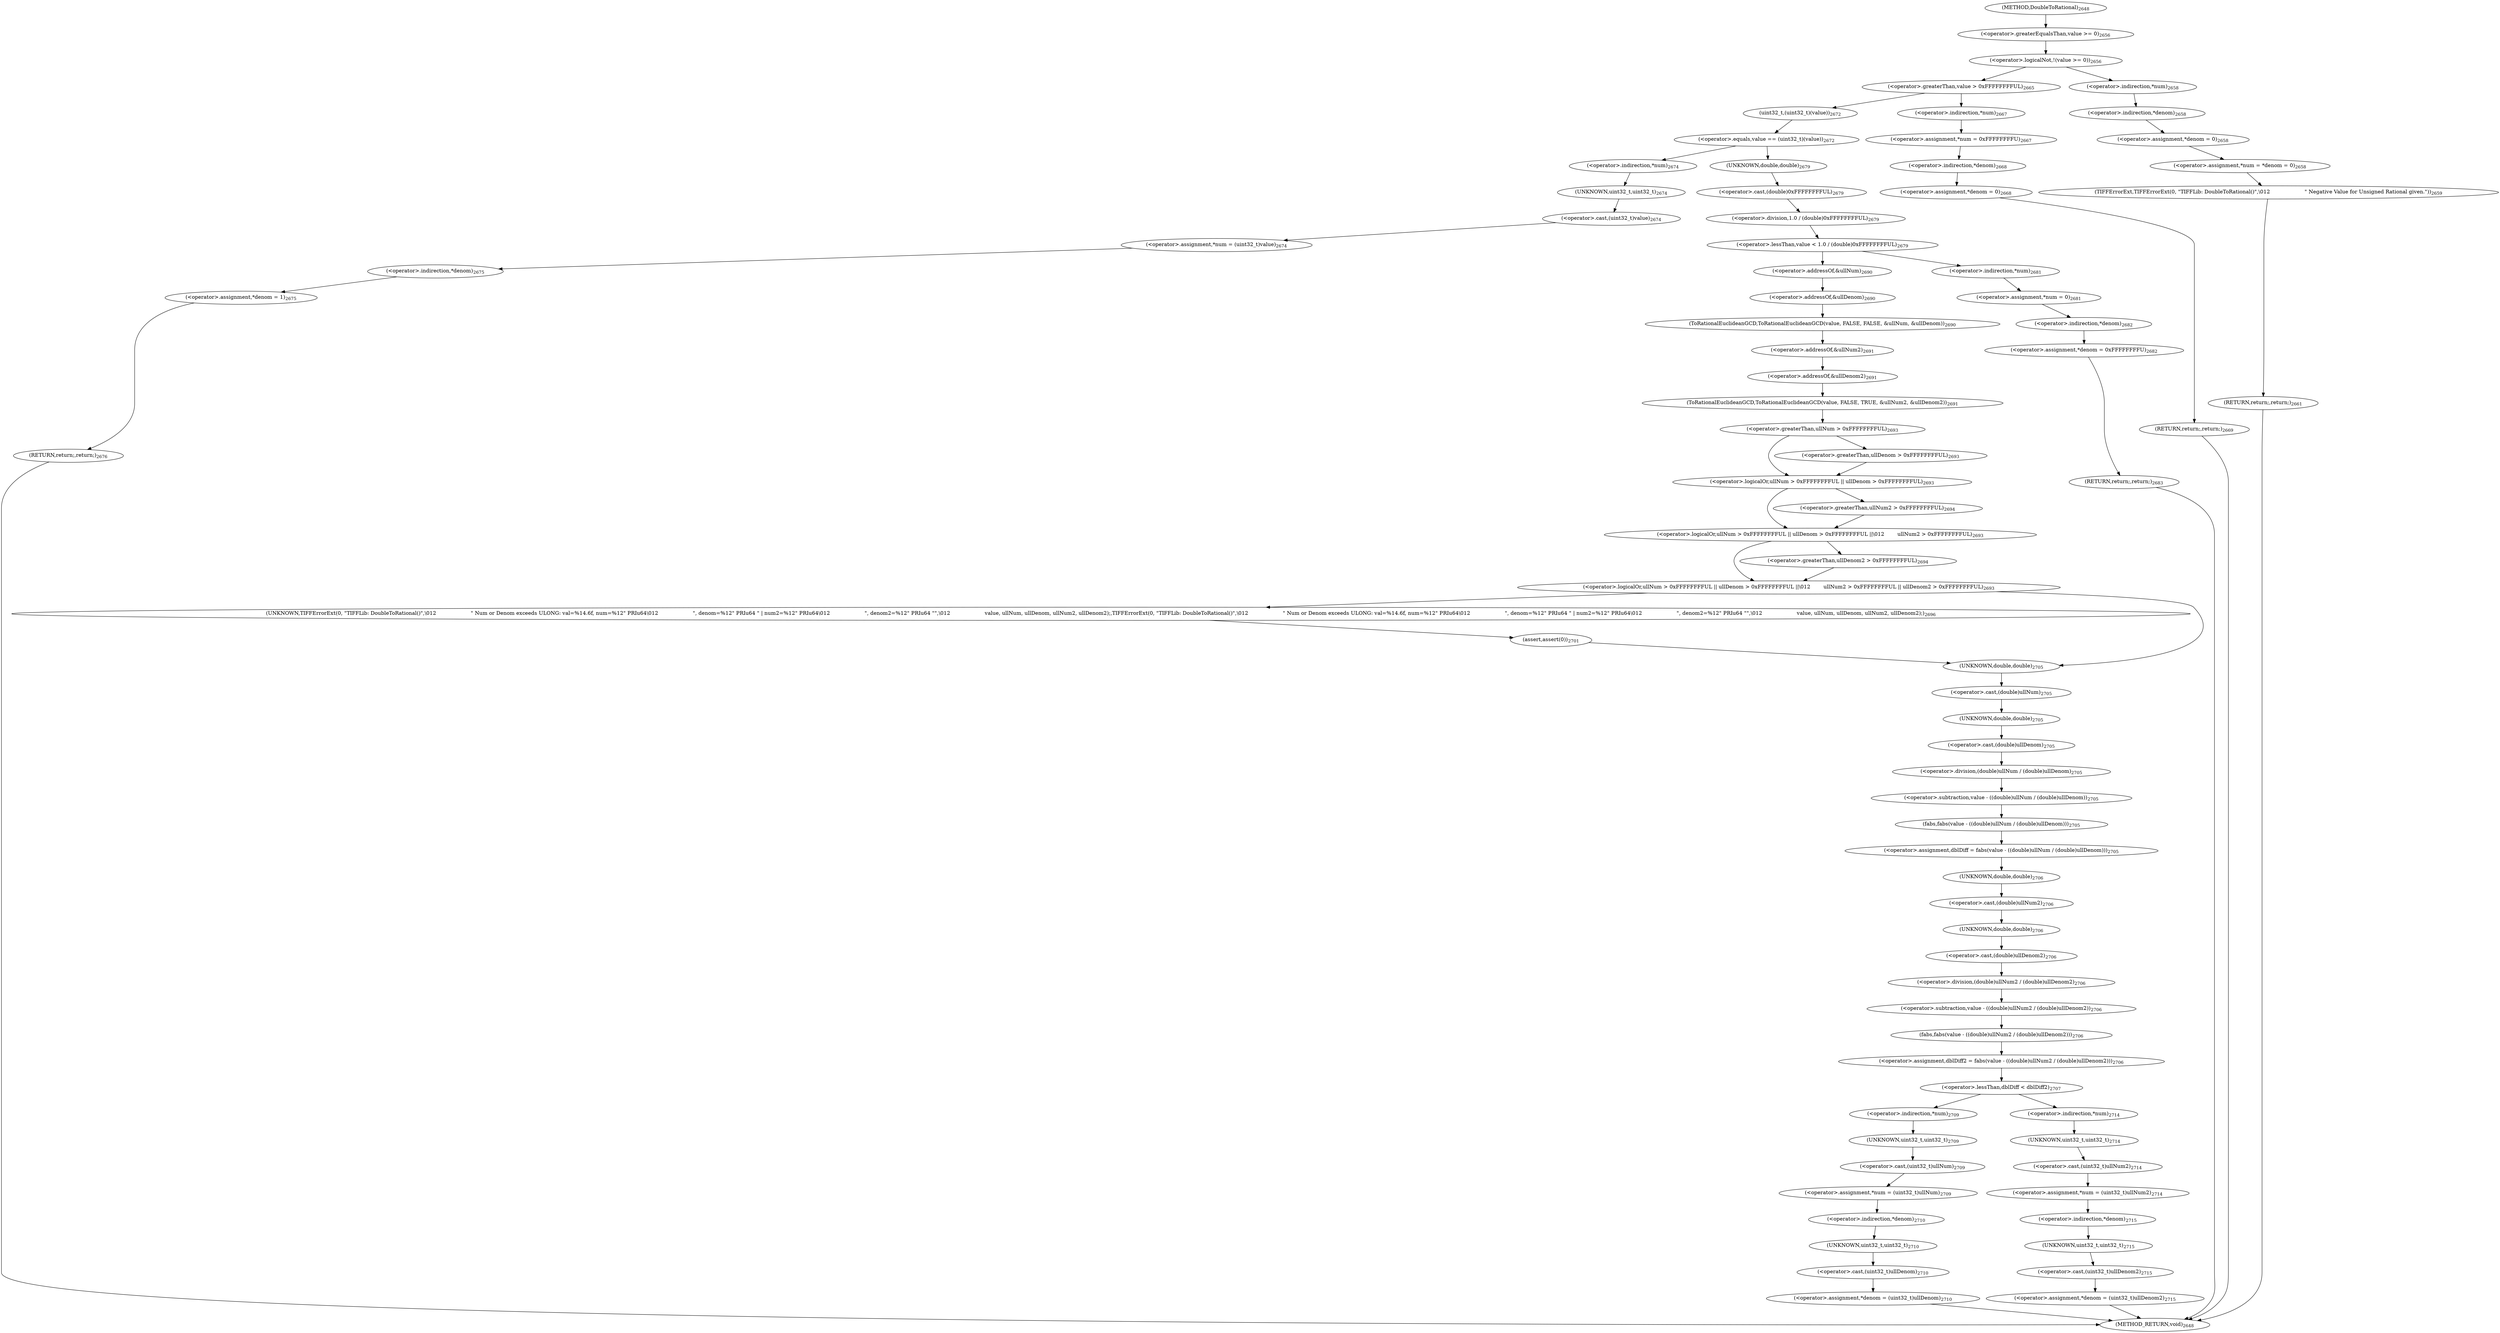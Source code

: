 digraph "DoubleToRational" {  
"71218" [label = <(ToRationalEuclideanGCD,ToRationalEuclideanGCD(value, FALSE, FALSE, &amp;ullNum, &amp;ullDenom))<SUB>2690</SUB>> ]
"71226" [label = <(ToRationalEuclideanGCD,ToRationalEuclideanGCD(value, FALSE, TRUE, &amp;ullNum2, &amp;ullDenom2))<SUB>2691</SUB>> ]
"71254" [label = <(&lt;operator&gt;.assignment,dblDiff = fabs(value - ((double)ullNum / (double)ullDenom)))<SUB>2705</SUB>> ]
"71266" [label = <(&lt;operator&gt;.assignment,dblDiff2 = fabs(value - ((double)ullNum2 / (double)ullDenom2)))<SUB>2706</SUB>> ]
"71152" [label = <(&lt;operator&gt;.logicalNot,!(value &gt;= 0))<SUB>2656</SUB>> ]
"71170" [label = <(&lt;operator&gt;.greaterThan,value &gt; 0xFFFFFFFFUL)<SUB>2665</SUB>> ]
"71184" [label = <(&lt;operator&gt;.equals,value == (uint32_t)(value))<SUB>2672</SUB>> ]
"71201" [label = <(&lt;operator&gt;.lessThan,value &lt; 1.0 / (double)0xFFFFFFFFUL)<SUB>2679</SUB>> ]
"71222" [label = <(&lt;operator&gt;.addressOf,&amp;ullNum)<SUB>2690</SUB>> ]
"71224" [label = <(&lt;operator&gt;.addressOf,&amp;ullDenom)<SUB>2690</SUB>> ]
"71230" [label = <(&lt;operator&gt;.addressOf,&amp;ullNum2)<SUB>2691</SUB>> ]
"71232" [label = <(&lt;operator&gt;.addressOf,&amp;ullDenom2)<SUB>2691</SUB>> ]
"71235" [label = <(&lt;operator&gt;.logicalOr,ullNum &gt; 0xFFFFFFFFUL || ullDenom &gt; 0xFFFFFFFFUL ||\012        ullNum2 &gt; 0xFFFFFFFFUL || ullDenom2 &gt; 0xFFFFFFFFUL)<SUB>2693</SUB>> ]
"71256" [label = <(fabs,fabs(value - ((double)ullNum / (double)ullDenom)))<SUB>2705</SUB>> ]
"71268" [label = <(fabs,fabs(value - ((double)ullNum2 / (double)ullDenom2)))<SUB>2706</SUB>> ]
"71279" [label = <(&lt;operator&gt;.lessThan,dblDiff &lt; dblDiff2)<SUB>2707</SUB>> ]
"71153" [label = <(&lt;operator&gt;.greaterEqualsThan,value &gt;= 0)<SUB>2656</SUB>> ]
"71157" [label = <(&lt;operator&gt;.assignment,*num = *denom = 0)<SUB>2658</SUB>> ]
"71164" [label = <(TIFFErrorExt,TIFFErrorExt(0, &quot;TIFFLib: DoubleToRational()&quot;,\012                     &quot; Negative Value for Unsigned Rational given.&quot;))<SUB>2659</SUB>> ]
"71168" [label = <(RETURN,return;,return;)<SUB>2661</SUB>> ]
"71174" [label = <(&lt;operator&gt;.assignment,*num = 0xFFFFFFFFU)<SUB>2667</SUB>> ]
"71178" [label = <(&lt;operator&gt;.assignment,*denom = 0)<SUB>2668</SUB>> ]
"71182" [label = <(RETURN,return;,return;)<SUB>2669</SUB>> ]
"71186" [label = <(uint32_t,(uint32_t)(value))<SUB>2672</SUB>> ]
"71189" [label = <(&lt;operator&gt;.assignment,*num = (uint32_t)value)<SUB>2674</SUB>> ]
"71195" [label = <(&lt;operator&gt;.assignment,*denom = 1)<SUB>2675</SUB>> ]
"71199" [label = <(RETURN,return;,return;)<SUB>2676</SUB>> ]
"71203" [label = <(&lt;operator&gt;.division,1.0 / (double)0xFFFFFFFFUL)<SUB>2679</SUB>> ]
"71209" [label = <(&lt;operator&gt;.assignment,*num = 0)<SUB>2681</SUB>> ]
"71213" [label = <(&lt;operator&gt;.assignment,*denom = 0xFFFFFFFFU)<SUB>2682</SUB>> ]
"71217" [label = <(RETURN,return;,return;)<SUB>2683</SUB>> ]
"71236" [label = <(&lt;operator&gt;.logicalOr,ullNum &gt; 0xFFFFFFFFUL || ullDenom &gt; 0xFFFFFFFFUL ||\012        ullNum2 &gt; 0xFFFFFFFFUL)<SUB>2693</SUB>> ]
"71247" [label = <(&lt;operator&gt;.greaterThan,ullDenom2 &gt; 0xFFFFFFFFUL)<SUB>2694</SUB>> ]
"71251" [label = <(UNKNOWN,TIFFErrorExt(0, &quot;TIFFLib: DoubleToRational()&quot;,\012                     &quot; Num or Denom exceeds ULONG: val=%14.6f, num=%12&quot; PRIu64\012                     &quot;, denom=%12&quot; PRIu64 &quot; | num2=%12&quot; PRIu64\012                     &quot;, denom2=%12&quot; PRIu64 &quot;&quot;,\012                     value, ullNum, ullDenom, ullNum2, ullDenom2);,TIFFErrorExt(0, &quot;TIFFLib: DoubleToRational()&quot;,\012                     &quot; Num or Denom exceeds ULONG: val=%14.6f, num=%12&quot; PRIu64\012                     &quot;, denom=%12&quot; PRIu64 &quot; | num2=%12&quot; PRIu64\012                     &quot;, denom2=%12&quot; PRIu64 &quot;&quot;,\012                     value, ullNum, ullDenom, ullNum2, ullDenom2);)<SUB>2696</SUB>> ]
"71252" [label = <(assert,assert(0))<SUB>2701</SUB>> ]
"71257" [label = <(&lt;operator&gt;.subtraction,value - ((double)ullNum / (double)ullDenom))<SUB>2705</SUB>> ]
"71269" [label = <(&lt;operator&gt;.subtraction,value - ((double)ullNum2 / (double)ullDenom2))<SUB>2706</SUB>> ]
"71283" [label = <(&lt;operator&gt;.assignment,*num = (uint32_t)ullNum)<SUB>2709</SUB>> ]
"71289" [label = <(&lt;operator&gt;.assignment,*denom = (uint32_t)ullDenom)<SUB>2710</SUB>> ]
"71158" [label = <(&lt;operator&gt;.indirection,*num)<SUB>2658</SUB>> ]
"71160" [label = <(&lt;operator&gt;.assignment,*denom = 0)<SUB>2658</SUB>> ]
"71175" [label = <(&lt;operator&gt;.indirection,*num)<SUB>2667</SUB>> ]
"71179" [label = <(&lt;operator&gt;.indirection,*denom)<SUB>2668</SUB>> ]
"71190" [label = <(&lt;operator&gt;.indirection,*num)<SUB>2674</SUB>> ]
"71192" [label = <(&lt;operator&gt;.cast,(uint32_t)value)<SUB>2674</SUB>> ]
"71196" [label = <(&lt;operator&gt;.indirection,*denom)<SUB>2675</SUB>> ]
"71205" [label = <(&lt;operator&gt;.cast,(double)0xFFFFFFFFUL)<SUB>2679</SUB>> ]
"71210" [label = <(&lt;operator&gt;.indirection,*num)<SUB>2681</SUB>> ]
"71214" [label = <(&lt;operator&gt;.indirection,*denom)<SUB>2682</SUB>> ]
"71237" [label = <(&lt;operator&gt;.logicalOr,ullNum &gt; 0xFFFFFFFFUL || ullDenom &gt; 0xFFFFFFFFUL)<SUB>2693</SUB>> ]
"71244" [label = <(&lt;operator&gt;.greaterThan,ullNum2 &gt; 0xFFFFFFFFUL)<SUB>2694</SUB>> ]
"71259" [label = <(&lt;operator&gt;.division,(double)ullNum / (double)ullDenom)<SUB>2705</SUB>> ]
"71271" [label = <(&lt;operator&gt;.division,(double)ullNum2 / (double)ullDenom2)<SUB>2706</SUB>> ]
"71284" [label = <(&lt;operator&gt;.indirection,*num)<SUB>2709</SUB>> ]
"71286" [label = <(&lt;operator&gt;.cast,(uint32_t)ullNum)<SUB>2709</SUB>> ]
"71290" [label = <(&lt;operator&gt;.indirection,*denom)<SUB>2710</SUB>> ]
"71292" [label = <(&lt;operator&gt;.cast,(uint32_t)ullDenom)<SUB>2710</SUB>> ]
"71297" [label = <(&lt;operator&gt;.assignment,*num = (uint32_t)ullNum2)<SUB>2714</SUB>> ]
"71303" [label = <(&lt;operator&gt;.assignment,*denom = (uint32_t)ullDenom2)<SUB>2715</SUB>> ]
"71161" [label = <(&lt;operator&gt;.indirection,*denom)<SUB>2658</SUB>> ]
"71193" [label = <(UNKNOWN,uint32_t,uint32_t)<SUB>2674</SUB>> ]
"71206" [label = <(UNKNOWN,double,double)<SUB>2679</SUB>> ]
"71238" [label = <(&lt;operator&gt;.greaterThan,ullNum &gt; 0xFFFFFFFFUL)<SUB>2693</SUB>> ]
"71241" [label = <(&lt;operator&gt;.greaterThan,ullDenom &gt; 0xFFFFFFFFUL)<SUB>2693</SUB>> ]
"71260" [label = <(&lt;operator&gt;.cast,(double)ullNum)<SUB>2705</SUB>> ]
"71263" [label = <(&lt;operator&gt;.cast,(double)ullDenom)<SUB>2705</SUB>> ]
"71272" [label = <(&lt;operator&gt;.cast,(double)ullNum2)<SUB>2706</SUB>> ]
"71275" [label = <(&lt;operator&gt;.cast,(double)ullDenom2)<SUB>2706</SUB>> ]
"71287" [label = <(UNKNOWN,uint32_t,uint32_t)<SUB>2709</SUB>> ]
"71293" [label = <(UNKNOWN,uint32_t,uint32_t)<SUB>2710</SUB>> ]
"71298" [label = <(&lt;operator&gt;.indirection,*num)<SUB>2714</SUB>> ]
"71300" [label = <(&lt;operator&gt;.cast,(uint32_t)ullNum2)<SUB>2714</SUB>> ]
"71304" [label = <(&lt;operator&gt;.indirection,*denom)<SUB>2715</SUB>> ]
"71306" [label = <(&lt;operator&gt;.cast,(uint32_t)ullDenom2)<SUB>2715</SUB>> ]
"71261" [label = <(UNKNOWN,double,double)<SUB>2705</SUB>> ]
"71264" [label = <(UNKNOWN,double,double)<SUB>2705</SUB>> ]
"71273" [label = <(UNKNOWN,double,double)<SUB>2706</SUB>> ]
"71276" [label = <(UNKNOWN,double,double)<SUB>2706</SUB>> ]
"71301" [label = <(UNKNOWN,uint32_t,uint32_t)<SUB>2714</SUB>> ]
"71307" [label = <(UNKNOWN,uint32_t,uint32_t)<SUB>2715</SUB>> ]
"71140" [label = <(METHOD,DoubleToRational)<SUB>2648</SUB>> ]
"71309" [label = <(METHOD_RETURN,void)<SUB>2648</SUB>> ]
  "71218" -> "71230" 
  "71226" -> "71238" 
  "71254" -> "71273" 
  "71266" -> "71279" 
  "71152" -> "71158" 
  "71152" -> "71170" 
  "71170" -> "71175" 
  "71170" -> "71186" 
  "71184" -> "71190" 
  "71184" -> "71206" 
  "71201" -> "71210" 
  "71201" -> "71222" 
  "71222" -> "71224" 
  "71224" -> "71218" 
  "71230" -> "71232" 
  "71232" -> "71226" 
  "71235" -> "71251" 
  "71235" -> "71261" 
  "71256" -> "71254" 
  "71268" -> "71266" 
  "71279" -> "71284" 
  "71279" -> "71298" 
  "71153" -> "71152" 
  "71157" -> "71164" 
  "71164" -> "71168" 
  "71168" -> "71309" 
  "71174" -> "71179" 
  "71178" -> "71182" 
  "71182" -> "71309" 
  "71186" -> "71184" 
  "71189" -> "71196" 
  "71195" -> "71199" 
  "71199" -> "71309" 
  "71203" -> "71201" 
  "71209" -> "71214" 
  "71213" -> "71217" 
  "71217" -> "71309" 
  "71236" -> "71235" 
  "71236" -> "71247" 
  "71247" -> "71235" 
  "71251" -> "71252" 
  "71252" -> "71261" 
  "71257" -> "71256" 
  "71269" -> "71268" 
  "71283" -> "71290" 
  "71289" -> "71309" 
  "71158" -> "71161" 
  "71160" -> "71157" 
  "71175" -> "71174" 
  "71179" -> "71178" 
  "71190" -> "71193" 
  "71192" -> "71189" 
  "71196" -> "71195" 
  "71205" -> "71203" 
  "71210" -> "71209" 
  "71214" -> "71213" 
  "71237" -> "71236" 
  "71237" -> "71244" 
  "71244" -> "71236" 
  "71259" -> "71257" 
  "71271" -> "71269" 
  "71284" -> "71287" 
  "71286" -> "71283" 
  "71290" -> "71293" 
  "71292" -> "71289" 
  "71297" -> "71304" 
  "71303" -> "71309" 
  "71161" -> "71160" 
  "71193" -> "71192" 
  "71206" -> "71205" 
  "71238" -> "71237" 
  "71238" -> "71241" 
  "71241" -> "71237" 
  "71260" -> "71264" 
  "71263" -> "71259" 
  "71272" -> "71276" 
  "71275" -> "71271" 
  "71287" -> "71286" 
  "71293" -> "71292" 
  "71298" -> "71301" 
  "71300" -> "71297" 
  "71304" -> "71307" 
  "71306" -> "71303" 
  "71261" -> "71260" 
  "71264" -> "71263" 
  "71273" -> "71272" 
  "71276" -> "71275" 
  "71301" -> "71300" 
  "71307" -> "71306" 
  "71140" -> "71153" 
}
